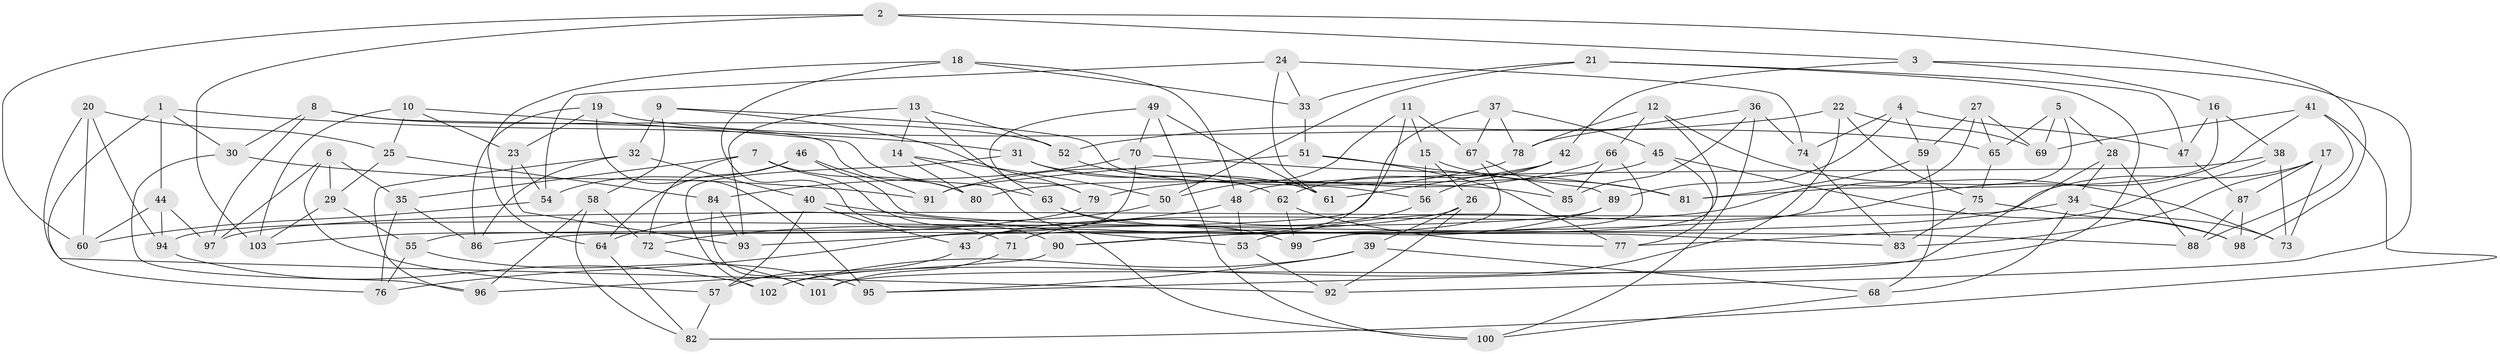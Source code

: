 // coarse degree distribution, {4: 0.4153846153846154, 6: 0.5846153846153846}
// Generated by graph-tools (version 1.1) at 2025/42/03/06/25 10:42:23]
// undirected, 103 vertices, 206 edges
graph export_dot {
graph [start="1"]
  node [color=gray90,style=filled];
  1;
  2;
  3;
  4;
  5;
  6;
  7;
  8;
  9;
  10;
  11;
  12;
  13;
  14;
  15;
  16;
  17;
  18;
  19;
  20;
  21;
  22;
  23;
  24;
  25;
  26;
  27;
  28;
  29;
  30;
  31;
  32;
  33;
  34;
  35;
  36;
  37;
  38;
  39;
  40;
  41;
  42;
  43;
  44;
  45;
  46;
  47;
  48;
  49;
  50;
  51;
  52;
  53;
  54;
  55;
  56;
  57;
  58;
  59;
  60;
  61;
  62;
  63;
  64;
  65;
  66;
  67;
  68;
  69;
  70;
  71;
  72;
  73;
  74;
  75;
  76;
  77;
  78;
  79;
  80;
  81;
  82;
  83;
  84;
  85;
  86;
  87;
  88;
  89;
  90;
  91;
  92;
  93;
  94;
  95;
  96;
  97;
  98;
  99;
  100;
  101;
  102;
  103;
  1 -- 44;
  1 -- 31;
  1 -- 76;
  1 -- 30;
  2 -- 60;
  2 -- 98;
  2 -- 103;
  2 -- 3;
  3 -- 92;
  3 -- 42;
  3 -- 16;
  4 -- 74;
  4 -- 47;
  4 -- 89;
  4 -- 59;
  5 -- 90;
  5 -- 69;
  5 -- 65;
  5 -- 28;
  6 -- 35;
  6 -- 57;
  6 -- 97;
  6 -- 29;
  7 -- 35;
  7 -- 90;
  7 -- 80;
  7 -- 72;
  8 -- 30;
  8 -- 52;
  8 -- 97;
  8 -- 80;
  9 -- 56;
  9 -- 79;
  9 -- 32;
  9 -- 58;
  10 -- 25;
  10 -- 63;
  10 -- 23;
  10 -- 103;
  11 -- 43;
  11 -- 67;
  11 -- 50;
  11 -- 15;
  12 -- 73;
  12 -- 66;
  12 -- 99;
  12 -- 78;
  13 -- 63;
  13 -- 52;
  13 -- 93;
  13 -- 14;
  14 -- 80;
  14 -- 50;
  14 -- 100;
  15 -- 81;
  15 -- 26;
  15 -- 56;
  16 -- 38;
  16 -- 47;
  16 -- 81;
  17 -- 83;
  17 -- 86;
  17 -- 73;
  17 -- 87;
  18 -- 48;
  18 -- 64;
  18 -- 33;
  18 -- 71;
  19 -- 23;
  19 -- 95;
  19 -- 65;
  19 -- 86;
  20 -- 94;
  20 -- 92;
  20 -- 25;
  20 -- 60;
  21 -- 95;
  21 -- 33;
  21 -- 50;
  21 -- 47;
  22 -- 75;
  22 -- 102;
  22 -- 52;
  22 -- 69;
  23 -- 93;
  23 -- 54;
  24 -- 33;
  24 -- 54;
  24 -- 74;
  24 -- 61;
  25 -- 84;
  25 -- 29;
  26 -- 93;
  26 -- 92;
  26 -- 39;
  27 -- 43;
  27 -- 69;
  27 -- 59;
  27 -- 65;
  28 -- 88;
  28 -- 101;
  28 -- 34;
  29 -- 103;
  29 -- 55;
  30 -- 91;
  30 -- 96;
  31 -- 85;
  31 -- 62;
  31 -- 102;
  32 -- 86;
  32 -- 40;
  32 -- 96;
  33 -- 51;
  34 -- 73;
  34 -- 68;
  34 -- 97;
  35 -- 76;
  35 -- 86;
  36 -- 78;
  36 -- 85;
  36 -- 100;
  36 -- 74;
  37 -- 45;
  37 -- 67;
  37 -- 55;
  37 -- 78;
  38 -- 77;
  38 -- 48;
  38 -- 73;
  39 -- 68;
  39 -- 95;
  39 -- 102;
  40 -- 57;
  40 -- 53;
  40 -- 43;
  41 -- 88;
  41 -- 82;
  41 -- 53;
  41 -- 69;
  42 -- 61;
  42 -- 56;
  42 -- 62;
  43 -- 57;
  44 -- 97;
  44 -- 94;
  44 -- 60;
  45 -- 98;
  45 -- 80;
  45 -- 77;
  46 -- 54;
  46 -- 91;
  46 -- 64;
  46 -- 88;
  47 -- 87;
  48 -- 72;
  48 -- 53;
  49 -- 100;
  49 -- 70;
  49 -- 79;
  49 -- 61;
  50 -- 64;
  51 -- 91;
  51 -- 89;
  51 -- 77;
  52 -- 61;
  53 -- 92;
  54 -- 60;
  55 -- 95;
  55 -- 76;
  56 -- 71;
  57 -- 82;
  58 -- 96;
  58 -- 82;
  58 -- 72;
  59 -- 81;
  59 -- 68;
  62 -- 99;
  62 -- 77;
  63 -- 83;
  63 -- 99;
  64 -- 82;
  65 -- 75;
  66 -- 99;
  66 -- 85;
  66 -- 79;
  67 -- 71;
  67 -- 85;
  68 -- 100;
  70 -- 81;
  70 -- 84;
  70 -- 76;
  71 -- 101;
  72 -- 101;
  74 -- 83;
  75 -- 83;
  75 -- 98;
  78 -- 91;
  79 -- 103;
  84 -- 93;
  84 -- 101;
  87 -- 88;
  87 -- 98;
  89 -- 90;
  89 -- 94;
  90 -- 96;
  94 -- 102;
}
